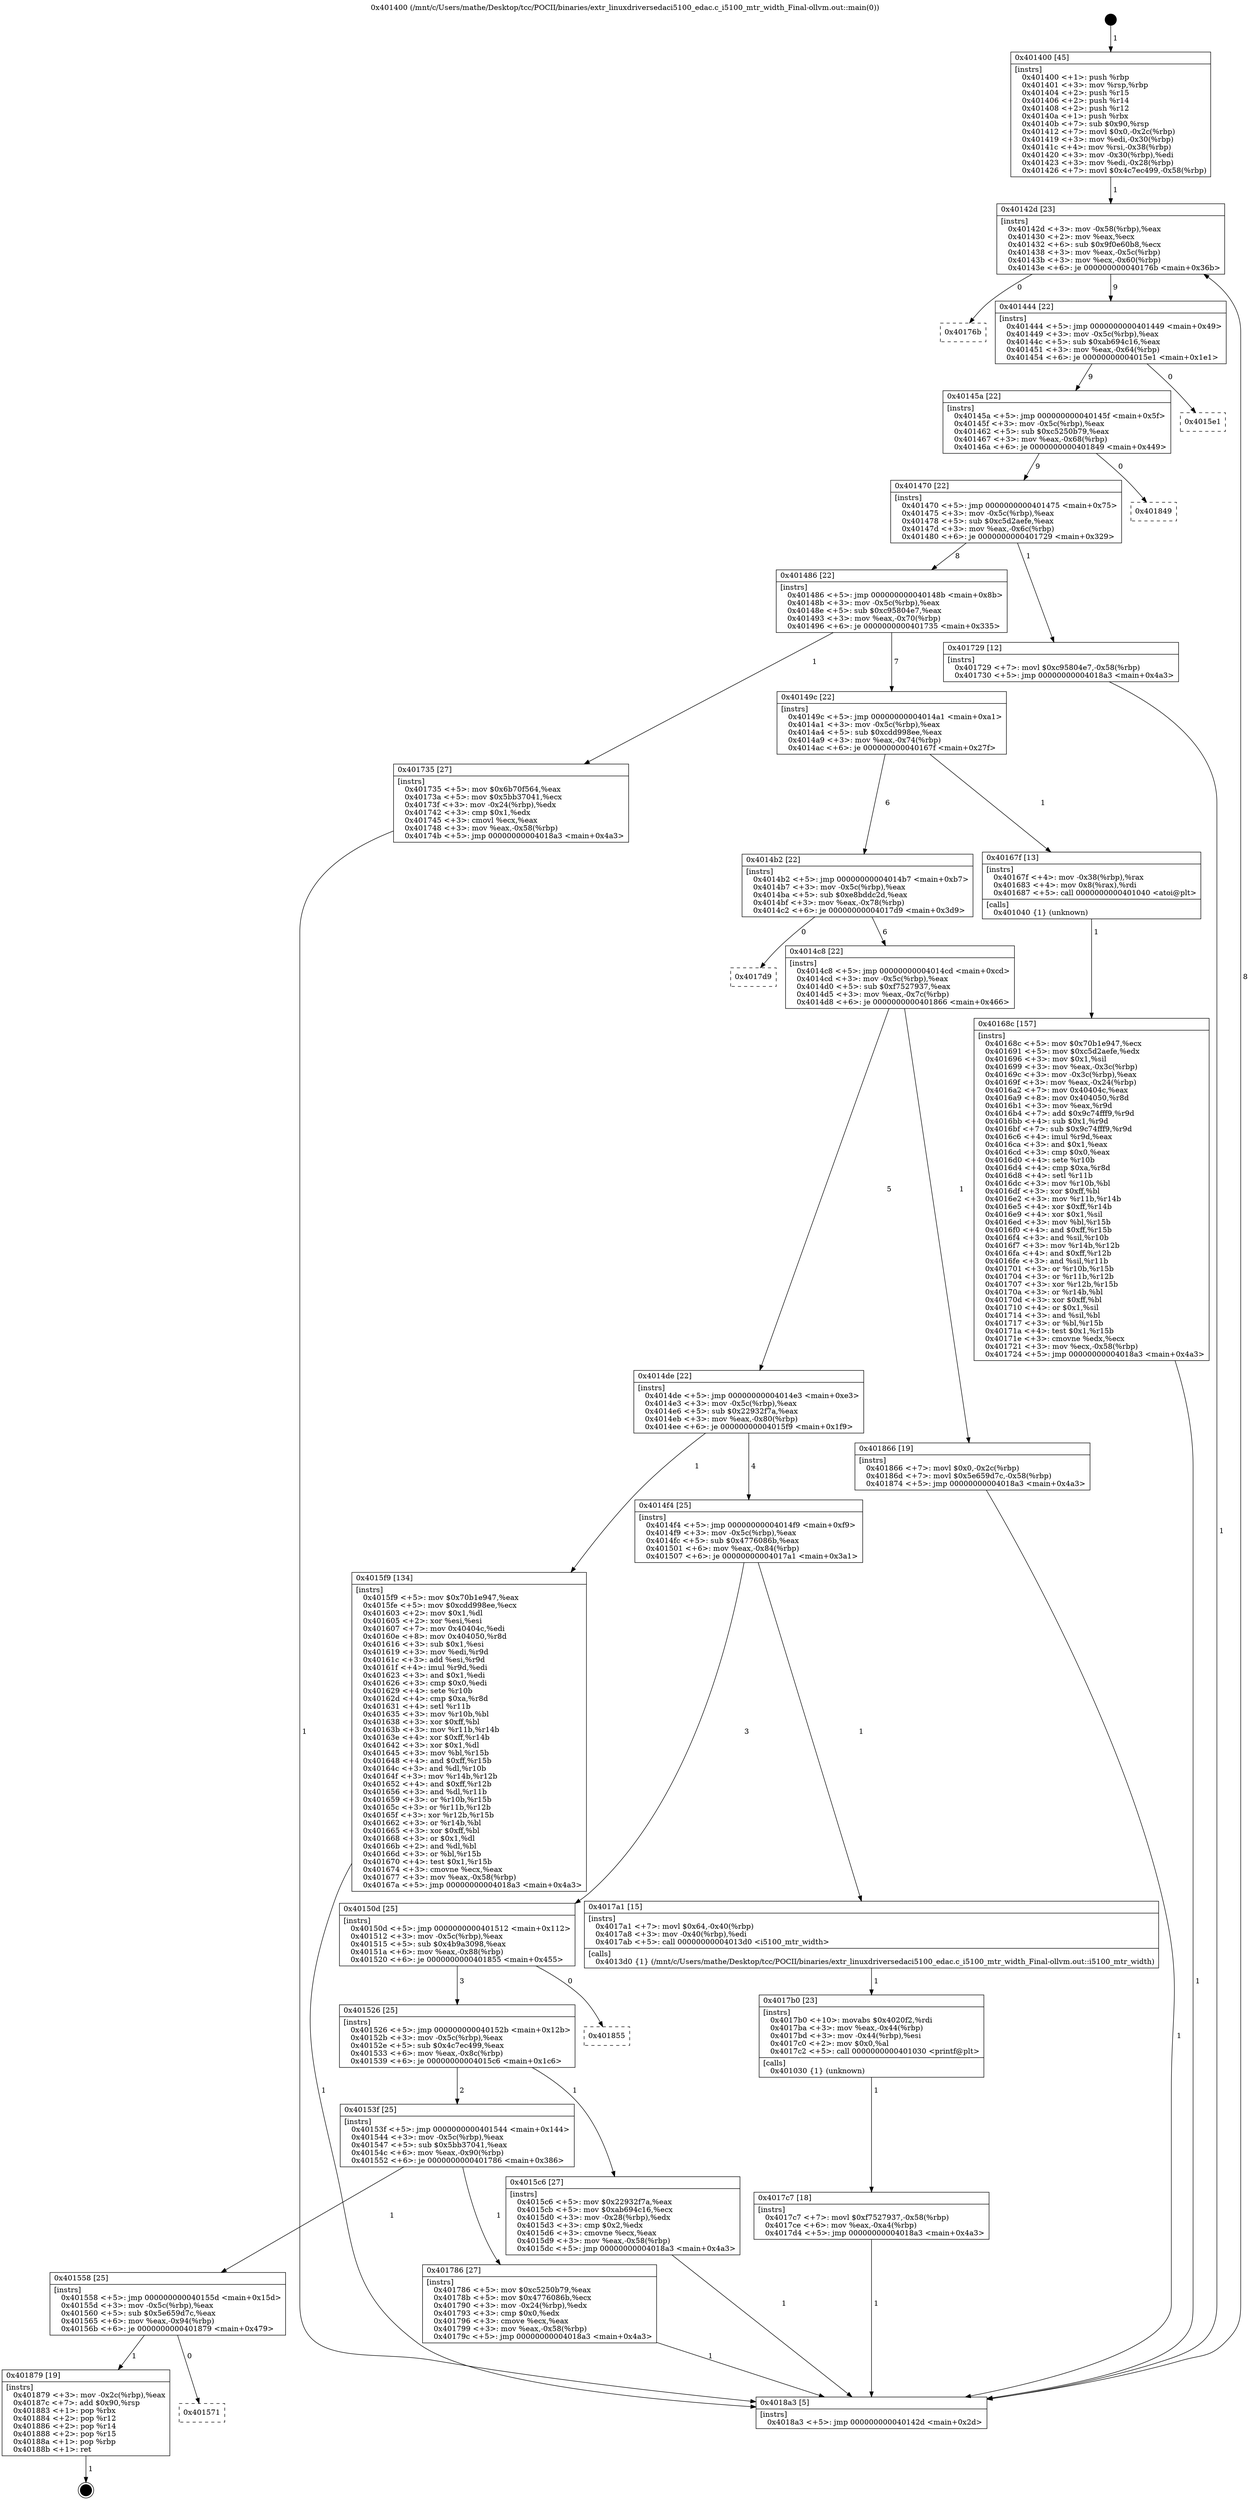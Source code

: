 digraph "0x401400" {
  label = "0x401400 (/mnt/c/Users/mathe/Desktop/tcc/POCII/binaries/extr_linuxdriversedaci5100_edac.c_i5100_mtr_width_Final-ollvm.out::main(0))"
  labelloc = "t"
  node[shape=record]

  Entry [label="",width=0.3,height=0.3,shape=circle,fillcolor=black,style=filled]
  "0x40142d" [label="{
     0x40142d [23]\l
     | [instrs]\l
     &nbsp;&nbsp;0x40142d \<+3\>: mov -0x58(%rbp),%eax\l
     &nbsp;&nbsp;0x401430 \<+2\>: mov %eax,%ecx\l
     &nbsp;&nbsp;0x401432 \<+6\>: sub $0x9f0e60b8,%ecx\l
     &nbsp;&nbsp;0x401438 \<+3\>: mov %eax,-0x5c(%rbp)\l
     &nbsp;&nbsp;0x40143b \<+3\>: mov %ecx,-0x60(%rbp)\l
     &nbsp;&nbsp;0x40143e \<+6\>: je 000000000040176b \<main+0x36b\>\l
  }"]
  "0x40176b" [label="{
     0x40176b\l
  }", style=dashed]
  "0x401444" [label="{
     0x401444 [22]\l
     | [instrs]\l
     &nbsp;&nbsp;0x401444 \<+5\>: jmp 0000000000401449 \<main+0x49\>\l
     &nbsp;&nbsp;0x401449 \<+3\>: mov -0x5c(%rbp),%eax\l
     &nbsp;&nbsp;0x40144c \<+5\>: sub $0xab694c16,%eax\l
     &nbsp;&nbsp;0x401451 \<+3\>: mov %eax,-0x64(%rbp)\l
     &nbsp;&nbsp;0x401454 \<+6\>: je 00000000004015e1 \<main+0x1e1\>\l
  }"]
  Exit [label="",width=0.3,height=0.3,shape=circle,fillcolor=black,style=filled,peripheries=2]
  "0x4015e1" [label="{
     0x4015e1\l
  }", style=dashed]
  "0x40145a" [label="{
     0x40145a [22]\l
     | [instrs]\l
     &nbsp;&nbsp;0x40145a \<+5\>: jmp 000000000040145f \<main+0x5f\>\l
     &nbsp;&nbsp;0x40145f \<+3\>: mov -0x5c(%rbp),%eax\l
     &nbsp;&nbsp;0x401462 \<+5\>: sub $0xc5250b79,%eax\l
     &nbsp;&nbsp;0x401467 \<+3\>: mov %eax,-0x68(%rbp)\l
     &nbsp;&nbsp;0x40146a \<+6\>: je 0000000000401849 \<main+0x449\>\l
  }"]
  "0x401571" [label="{
     0x401571\l
  }", style=dashed]
  "0x401849" [label="{
     0x401849\l
  }", style=dashed]
  "0x401470" [label="{
     0x401470 [22]\l
     | [instrs]\l
     &nbsp;&nbsp;0x401470 \<+5\>: jmp 0000000000401475 \<main+0x75\>\l
     &nbsp;&nbsp;0x401475 \<+3\>: mov -0x5c(%rbp),%eax\l
     &nbsp;&nbsp;0x401478 \<+5\>: sub $0xc5d2aefe,%eax\l
     &nbsp;&nbsp;0x40147d \<+3\>: mov %eax,-0x6c(%rbp)\l
     &nbsp;&nbsp;0x401480 \<+6\>: je 0000000000401729 \<main+0x329\>\l
  }"]
  "0x401879" [label="{
     0x401879 [19]\l
     | [instrs]\l
     &nbsp;&nbsp;0x401879 \<+3\>: mov -0x2c(%rbp),%eax\l
     &nbsp;&nbsp;0x40187c \<+7\>: add $0x90,%rsp\l
     &nbsp;&nbsp;0x401883 \<+1\>: pop %rbx\l
     &nbsp;&nbsp;0x401884 \<+2\>: pop %r12\l
     &nbsp;&nbsp;0x401886 \<+2\>: pop %r14\l
     &nbsp;&nbsp;0x401888 \<+2\>: pop %r15\l
     &nbsp;&nbsp;0x40188a \<+1\>: pop %rbp\l
     &nbsp;&nbsp;0x40188b \<+1\>: ret\l
  }"]
  "0x401729" [label="{
     0x401729 [12]\l
     | [instrs]\l
     &nbsp;&nbsp;0x401729 \<+7\>: movl $0xc95804e7,-0x58(%rbp)\l
     &nbsp;&nbsp;0x401730 \<+5\>: jmp 00000000004018a3 \<main+0x4a3\>\l
  }"]
  "0x401486" [label="{
     0x401486 [22]\l
     | [instrs]\l
     &nbsp;&nbsp;0x401486 \<+5\>: jmp 000000000040148b \<main+0x8b\>\l
     &nbsp;&nbsp;0x40148b \<+3\>: mov -0x5c(%rbp),%eax\l
     &nbsp;&nbsp;0x40148e \<+5\>: sub $0xc95804e7,%eax\l
     &nbsp;&nbsp;0x401493 \<+3\>: mov %eax,-0x70(%rbp)\l
     &nbsp;&nbsp;0x401496 \<+6\>: je 0000000000401735 \<main+0x335\>\l
  }"]
  "0x4017c7" [label="{
     0x4017c7 [18]\l
     | [instrs]\l
     &nbsp;&nbsp;0x4017c7 \<+7\>: movl $0xf7527937,-0x58(%rbp)\l
     &nbsp;&nbsp;0x4017ce \<+6\>: mov %eax,-0xa4(%rbp)\l
     &nbsp;&nbsp;0x4017d4 \<+5\>: jmp 00000000004018a3 \<main+0x4a3\>\l
  }"]
  "0x401735" [label="{
     0x401735 [27]\l
     | [instrs]\l
     &nbsp;&nbsp;0x401735 \<+5\>: mov $0x6b70f564,%eax\l
     &nbsp;&nbsp;0x40173a \<+5\>: mov $0x5bb37041,%ecx\l
     &nbsp;&nbsp;0x40173f \<+3\>: mov -0x24(%rbp),%edx\l
     &nbsp;&nbsp;0x401742 \<+3\>: cmp $0x1,%edx\l
     &nbsp;&nbsp;0x401745 \<+3\>: cmovl %ecx,%eax\l
     &nbsp;&nbsp;0x401748 \<+3\>: mov %eax,-0x58(%rbp)\l
     &nbsp;&nbsp;0x40174b \<+5\>: jmp 00000000004018a3 \<main+0x4a3\>\l
  }"]
  "0x40149c" [label="{
     0x40149c [22]\l
     | [instrs]\l
     &nbsp;&nbsp;0x40149c \<+5\>: jmp 00000000004014a1 \<main+0xa1\>\l
     &nbsp;&nbsp;0x4014a1 \<+3\>: mov -0x5c(%rbp),%eax\l
     &nbsp;&nbsp;0x4014a4 \<+5\>: sub $0xcdd998ee,%eax\l
     &nbsp;&nbsp;0x4014a9 \<+3\>: mov %eax,-0x74(%rbp)\l
     &nbsp;&nbsp;0x4014ac \<+6\>: je 000000000040167f \<main+0x27f\>\l
  }"]
  "0x4017b0" [label="{
     0x4017b0 [23]\l
     | [instrs]\l
     &nbsp;&nbsp;0x4017b0 \<+10\>: movabs $0x4020f2,%rdi\l
     &nbsp;&nbsp;0x4017ba \<+3\>: mov %eax,-0x44(%rbp)\l
     &nbsp;&nbsp;0x4017bd \<+3\>: mov -0x44(%rbp),%esi\l
     &nbsp;&nbsp;0x4017c0 \<+2\>: mov $0x0,%al\l
     &nbsp;&nbsp;0x4017c2 \<+5\>: call 0000000000401030 \<printf@plt\>\l
     | [calls]\l
     &nbsp;&nbsp;0x401030 \{1\} (unknown)\l
  }"]
  "0x40167f" [label="{
     0x40167f [13]\l
     | [instrs]\l
     &nbsp;&nbsp;0x40167f \<+4\>: mov -0x38(%rbp),%rax\l
     &nbsp;&nbsp;0x401683 \<+4\>: mov 0x8(%rax),%rdi\l
     &nbsp;&nbsp;0x401687 \<+5\>: call 0000000000401040 \<atoi@plt\>\l
     | [calls]\l
     &nbsp;&nbsp;0x401040 \{1\} (unknown)\l
  }"]
  "0x4014b2" [label="{
     0x4014b2 [22]\l
     | [instrs]\l
     &nbsp;&nbsp;0x4014b2 \<+5\>: jmp 00000000004014b7 \<main+0xb7\>\l
     &nbsp;&nbsp;0x4014b7 \<+3\>: mov -0x5c(%rbp),%eax\l
     &nbsp;&nbsp;0x4014ba \<+5\>: sub $0xe8bddc2d,%eax\l
     &nbsp;&nbsp;0x4014bf \<+3\>: mov %eax,-0x78(%rbp)\l
     &nbsp;&nbsp;0x4014c2 \<+6\>: je 00000000004017d9 \<main+0x3d9\>\l
  }"]
  "0x401558" [label="{
     0x401558 [25]\l
     | [instrs]\l
     &nbsp;&nbsp;0x401558 \<+5\>: jmp 000000000040155d \<main+0x15d\>\l
     &nbsp;&nbsp;0x40155d \<+3\>: mov -0x5c(%rbp),%eax\l
     &nbsp;&nbsp;0x401560 \<+5\>: sub $0x5e659d7c,%eax\l
     &nbsp;&nbsp;0x401565 \<+6\>: mov %eax,-0x94(%rbp)\l
     &nbsp;&nbsp;0x40156b \<+6\>: je 0000000000401879 \<main+0x479\>\l
  }"]
  "0x4017d9" [label="{
     0x4017d9\l
  }", style=dashed]
  "0x4014c8" [label="{
     0x4014c8 [22]\l
     | [instrs]\l
     &nbsp;&nbsp;0x4014c8 \<+5\>: jmp 00000000004014cd \<main+0xcd\>\l
     &nbsp;&nbsp;0x4014cd \<+3\>: mov -0x5c(%rbp),%eax\l
     &nbsp;&nbsp;0x4014d0 \<+5\>: sub $0xf7527937,%eax\l
     &nbsp;&nbsp;0x4014d5 \<+3\>: mov %eax,-0x7c(%rbp)\l
     &nbsp;&nbsp;0x4014d8 \<+6\>: je 0000000000401866 \<main+0x466\>\l
  }"]
  "0x401786" [label="{
     0x401786 [27]\l
     | [instrs]\l
     &nbsp;&nbsp;0x401786 \<+5\>: mov $0xc5250b79,%eax\l
     &nbsp;&nbsp;0x40178b \<+5\>: mov $0x4776086b,%ecx\l
     &nbsp;&nbsp;0x401790 \<+3\>: mov -0x24(%rbp),%edx\l
     &nbsp;&nbsp;0x401793 \<+3\>: cmp $0x0,%edx\l
     &nbsp;&nbsp;0x401796 \<+3\>: cmove %ecx,%eax\l
     &nbsp;&nbsp;0x401799 \<+3\>: mov %eax,-0x58(%rbp)\l
     &nbsp;&nbsp;0x40179c \<+5\>: jmp 00000000004018a3 \<main+0x4a3\>\l
  }"]
  "0x401866" [label="{
     0x401866 [19]\l
     | [instrs]\l
     &nbsp;&nbsp;0x401866 \<+7\>: movl $0x0,-0x2c(%rbp)\l
     &nbsp;&nbsp;0x40186d \<+7\>: movl $0x5e659d7c,-0x58(%rbp)\l
     &nbsp;&nbsp;0x401874 \<+5\>: jmp 00000000004018a3 \<main+0x4a3\>\l
  }"]
  "0x4014de" [label="{
     0x4014de [22]\l
     | [instrs]\l
     &nbsp;&nbsp;0x4014de \<+5\>: jmp 00000000004014e3 \<main+0xe3\>\l
     &nbsp;&nbsp;0x4014e3 \<+3\>: mov -0x5c(%rbp),%eax\l
     &nbsp;&nbsp;0x4014e6 \<+5\>: sub $0x22932f7a,%eax\l
     &nbsp;&nbsp;0x4014eb \<+3\>: mov %eax,-0x80(%rbp)\l
     &nbsp;&nbsp;0x4014ee \<+6\>: je 00000000004015f9 \<main+0x1f9\>\l
  }"]
  "0x40168c" [label="{
     0x40168c [157]\l
     | [instrs]\l
     &nbsp;&nbsp;0x40168c \<+5\>: mov $0x70b1e947,%ecx\l
     &nbsp;&nbsp;0x401691 \<+5\>: mov $0xc5d2aefe,%edx\l
     &nbsp;&nbsp;0x401696 \<+3\>: mov $0x1,%sil\l
     &nbsp;&nbsp;0x401699 \<+3\>: mov %eax,-0x3c(%rbp)\l
     &nbsp;&nbsp;0x40169c \<+3\>: mov -0x3c(%rbp),%eax\l
     &nbsp;&nbsp;0x40169f \<+3\>: mov %eax,-0x24(%rbp)\l
     &nbsp;&nbsp;0x4016a2 \<+7\>: mov 0x40404c,%eax\l
     &nbsp;&nbsp;0x4016a9 \<+8\>: mov 0x404050,%r8d\l
     &nbsp;&nbsp;0x4016b1 \<+3\>: mov %eax,%r9d\l
     &nbsp;&nbsp;0x4016b4 \<+7\>: add $0x9c74fff9,%r9d\l
     &nbsp;&nbsp;0x4016bb \<+4\>: sub $0x1,%r9d\l
     &nbsp;&nbsp;0x4016bf \<+7\>: sub $0x9c74fff9,%r9d\l
     &nbsp;&nbsp;0x4016c6 \<+4\>: imul %r9d,%eax\l
     &nbsp;&nbsp;0x4016ca \<+3\>: and $0x1,%eax\l
     &nbsp;&nbsp;0x4016cd \<+3\>: cmp $0x0,%eax\l
     &nbsp;&nbsp;0x4016d0 \<+4\>: sete %r10b\l
     &nbsp;&nbsp;0x4016d4 \<+4\>: cmp $0xa,%r8d\l
     &nbsp;&nbsp;0x4016d8 \<+4\>: setl %r11b\l
     &nbsp;&nbsp;0x4016dc \<+3\>: mov %r10b,%bl\l
     &nbsp;&nbsp;0x4016df \<+3\>: xor $0xff,%bl\l
     &nbsp;&nbsp;0x4016e2 \<+3\>: mov %r11b,%r14b\l
     &nbsp;&nbsp;0x4016e5 \<+4\>: xor $0xff,%r14b\l
     &nbsp;&nbsp;0x4016e9 \<+4\>: xor $0x1,%sil\l
     &nbsp;&nbsp;0x4016ed \<+3\>: mov %bl,%r15b\l
     &nbsp;&nbsp;0x4016f0 \<+4\>: and $0xff,%r15b\l
     &nbsp;&nbsp;0x4016f4 \<+3\>: and %sil,%r10b\l
     &nbsp;&nbsp;0x4016f7 \<+3\>: mov %r14b,%r12b\l
     &nbsp;&nbsp;0x4016fa \<+4\>: and $0xff,%r12b\l
     &nbsp;&nbsp;0x4016fe \<+3\>: and %sil,%r11b\l
     &nbsp;&nbsp;0x401701 \<+3\>: or %r10b,%r15b\l
     &nbsp;&nbsp;0x401704 \<+3\>: or %r11b,%r12b\l
     &nbsp;&nbsp;0x401707 \<+3\>: xor %r12b,%r15b\l
     &nbsp;&nbsp;0x40170a \<+3\>: or %r14b,%bl\l
     &nbsp;&nbsp;0x40170d \<+3\>: xor $0xff,%bl\l
     &nbsp;&nbsp;0x401710 \<+4\>: or $0x1,%sil\l
     &nbsp;&nbsp;0x401714 \<+3\>: and %sil,%bl\l
     &nbsp;&nbsp;0x401717 \<+3\>: or %bl,%r15b\l
     &nbsp;&nbsp;0x40171a \<+4\>: test $0x1,%r15b\l
     &nbsp;&nbsp;0x40171e \<+3\>: cmovne %edx,%ecx\l
     &nbsp;&nbsp;0x401721 \<+3\>: mov %ecx,-0x58(%rbp)\l
     &nbsp;&nbsp;0x401724 \<+5\>: jmp 00000000004018a3 \<main+0x4a3\>\l
  }"]
  "0x4015f9" [label="{
     0x4015f9 [134]\l
     | [instrs]\l
     &nbsp;&nbsp;0x4015f9 \<+5\>: mov $0x70b1e947,%eax\l
     &nbsp;&nbsp;0x4015fe \<+5\>: mov $0xcdd998ee,%ecx\l
     &nbsp;&nbsp;0x401603 \<+2\>: mov $0x1,%dl\l
     &nbsp;&nbsp;0x401605 \<+2\>: xor %esi,%esi\l
     &nbsp;&nbsp;0x401607 \<+7\>: mov 0x40404c,%edi\l
     &nbsp;&nbsp;0x40160e \<+8\>: mov 0x404050,%r8d\l
     &nbsp;&nbsp;0x401616 \<+3\>: sub $0x1,%esi\l
     &nbsp;&nbsp;0x401619 \<+3\>: mov %edi,%r9d\l
     &nbsp;&nbsp;0x40161c \<+3\>: add %esi,%r9d\l
     &nbsp;&nbsp;0x40161f \<+4\>: imul %r9d,%edi\l
     &nbsp;&nbsp;0x401623 \<+3\>: and $0x1,%edi\l
     &nbsp;&nbsp;0x401626 \<+3\>: cmp $0x0,%edi\l
     &nbsp;&nbsp;0x401629 \<+4\>: sete %r10b\l
     &nbsp;&nbsp;0x40162d \<+4\>: cmp $0xa,%r8d\l
     &nbsp;&nbsp;0x401631 \<+4\>: setl %r11b\l
     &nbsp;&nbsp;0x401635 \<+3\>: mov %r10b,%bl\l
     &nbsp;&nbsp;0x401638 \<+3\>: xor $0xff,%bl\l
     &nbsp;&nbsp;0x40163b \<+3\>: mov %r11b,%r14b\l
     &nbsp;&nbsp;0x40163e \<+4\>: xor $0xff,%r14b\l
     &nbsp;&nbsp;0x401642 \<+3\>: xor $0x1,%dl\l
     &nbsp;&nbsp;0x401645 \<+3\>: mov %bl,%r15b\l
     &nbsp;&nbsp;0x401648 \<+4\>: and $0xff,%r15b\l
     &nbsp;&nbsp;0x40164c \<+3\>: and %dl,%r10b\l
     &nbsp;&nbsp;0x40164f \<+3\>: mov %r14b,%r12b\l
     &nbsp;&nbsp;0x401652 \<+4\>: and $0xff,%r12b\l
     &nbsp;&nbsp;0x401656 \<+3\>: and %dl,%r11b\l
     &nbsp;&nbsp;0x401659 \<+3\>: or %r10b,%r15b\l
     &nbsp;&nbsp;0x40165c \<+3\>: or %r11b,%r12b\l
     &nbsp;&nbsp;0x40165f \<+3\>: xor %r12b,%r15b\l
     &nbsp;&nbsp;0x401662 \<+3\>: or %r14b,%bl\l
     &nbsp;&nbsp;0x401665 \<+3\>: xor $0xff,%bl\l
     &nbsp;&nbsp;0x401668 \<+3\>: or $0x1,%dl\l
     &nbsp;&nbsp;0x40166b \<+2\>: and %dl,%bl\l
     &nbsp;&nbsp;0x40166d \<+3\>: or %bl,%r15b\l
     &nbsp;&nbsp;0x401670 \<+4\>: test $0x1,%r15b\l
     &nbsp;&nbsp;0x401674 \<+3\>: cmovne %ecx,%eax\l
     &nbsp;&nbsp;0x401677 \<+3\>: mov %eax,-0x58(%rbp)\l
     &nbsp;&nbsp;0x40167a \<+5\>: jmp 00000000004018a3 \<main+0x4a3\>\l
  }"]
  "0x4014f4" [label="{
     0x4014f4 [25]\l
     | [instrs]\l
     &nbsp;&nbsp;0x4014f4 \<+5\>: jmp 00000000004014f9 \<main+0xf9\>\l
     &nbsp;&nbsp;0x4014f9 \<+3\>: mov -0x5c(%rbp),%eax\l
     &nbsp;&nbsp;0x4014fc \<+5\>: sub $0x4776086b,%eax\l
     &nbsp;&nbsp;0x401501 \<+6\>: mov %eax,-0x84(%rbp)\l
     &nbsp;&nbsp;0x401507 \<+6\>: je 00000000004017a1 \<main+0x3a1\>\l
  }"]
  "0x401400" [label="{
     0x401400 [45]\l
     | [instrs]\l
     &nbsp;&nbsp;0x401400 \<+1\>: push %rbp\l
     &nbsp;&nbsp;0x401401 \<+3\>: mov %rsp,%rbp\l
     &nbsp;&nbsp;0x401404 \<+2\>: push %r15\l
     &nbsp;&nbsp;0x401406 \<+2\>: push %r14\l
     &nbsp;&nbsp;0x401408 \<+2\>: push %r12\l
     &nbsp;&nbsp;0x40140a \<+1\>: push %rbx\l
     &nbsp;&nbsp;0x40140b \<+7\>: sub $0x90,%rsp\l
     &nbsp;&nbsp;0x401412 \<+7\>: movl $0x0,-0x2c(%rbp)\l
     &nbsp;&nbsp;0x401419 \<+3\>: mov %edi,-0x30(%rbp)\l
     &nbsp;&nbsp;0x40141c \<+4\>: mov %rsi,-0x38(%rbp)\l
     &nbsp;&nbsp;0x401420 \<+3\>: mov -0x30(%rbp),%edi\l
     &nbsp;&nbsp;0x401423 \<+3\>: mov %edi,-0x28(%rbp)\l
     &nbsp;&nbsp;0x401426 \<+7\>: movl $0x4c7ec499,-0x58(%rbp)\l
  }"]
  "0x4017a1" [label="{
     0x4017a1 [15]\l
     | [instrs]\l
     &nbsp;&nbsp;0x4017a1 \<+7\>: movl $0x64,-0x40(%rbp)\l
     &nbsp;&nbsp;0x4017a8 \<+3\>: mov -0x40(%rbp),%edi\l
     &nbsp;&nbsp;0x4017ab \<+5\>: call 00000000004013d0 \<i5100_mtr_width\>\l
     | [calls]\l
     &nbsp;&nbsp;0x4013d0 \{1\} (/mnt/c/Users/mathe/Desktop/tcc/POCII/binaries/extr_linuxdriversedaci5100_edac.c_i5100_mtr_width_Final-ollvm.out::i5100_mtr_width)\l
  }"]
  "0x40150d" [label="{
     0x40150d [25]\l
     | [instrs]\l
     &nbsp;&nbsp;0x40150d \<+5\>: jmp 0000000000401512 \<main+0x112\>\l
     &nbsp;&nbsp;0x401512 \<+3\>: mov -0x5c(%rbp),%eax\l
     &nbsp;&nbsp;0x401515 \<+5\>: sub $0x4b9a3098,%eax\l
     &nbsp;&nbsp;0x40151a \<+6\>: mov %eax,-0x88(%rbp)\l
     &nbsp;&nbsp;0x401520 \<+6\>: je 0000000000401855 \<main+0x455\>\l
  }"]
  "0x4018a3" [label="{
     0x4018a3 [5]\l
     | [instrs]\l
     &nbsp;&nbsp;0x4018a3 \<+5\>: jmp 000000000040142d \<main+0x2d\>\l
  }"]
  "0x401855" [label="{
     0x401855\l
  }", style=dashed]
  "0x401526" [label="{
     0x401526 [25]\l
     | [instrs]\l
     &nbsp;&nbsp;0x401526 \<+5\>: jmp 000000000040152b \<main+0x12b\>\l
     &nbsp;&nbsp;0x40152b \<+3\>: mov -0x5c(%rbp),%eax\l
     &nbsp;&nbsp;0x40152e \<+5\>: sub $0x4c7ec499,%eax\l
     &nbsp;&nbsp;0x401533 \<+6\>: mov %eax,-0x8c(%rbp)\l
     &nbsp;&nbsp;0x401539 \<+6\>: je 00000000004015c6 \<main+0x1c6\>\l
  }"]
  "0x40153f" [label="{
     0x40153f [25]\l
     | [instrs]\l
     &nbsp;&nbsp;0x40153f \<+5\>: jmp 0000000000401544 \<main+0x144\>\l
     &nbsp;&nbsp;0x401544 \<+3\>: mov -0x5c(%rbp),%eax\l
     &nbsp;&nbsp;0x401547 \<+5\>: sub $0x5bb37041,%eax\l
     &nbsp;&nbsp;0x40154c \<+6\>: mov %eax,-0x90(%rbp)\l
     &nbsp;&nbsp;0x401552 \<+6\>: je 0000000000401786 \<main+0x386\>\l
  }"]
  "0x4015c6" [label="{
     0x4015c6 [27]\l
     | [instrs]\l
     &nbsp;&nbsp;0x4015c6 \<+5\>: mov $0x22932f7a,%eax\l
     &nbsp;&nbsp;0x4015cb \<+5\>: mov $0xab694c16,%ecx\l
     &nbsp;&nbsp;0x4015d0 \<+3\>: mov -0x28(%rbp),%edx\l
     &nbsp;&nbsp;0x4015d3 \<+3\>: cmp $0x2,%edx\l
     &nbsp;&nbsp;0x4015d6 \<+3\>: cmovne %ecx,%eax\l
     &nbsp;&nbsp;0x4015d9 \<+3\>: mov %eax,-0x58(%rbp)\l
     &nbsp;&nbsp;0x4015dc \<+5\>: jmp 00000000004018a3 \<main+0x4a3\>\l
  }"]
  Entry -> "0x401400" [label=" 1"]
  "0x40142d" -> "0x40176b" [label=" 0"]
  "0x40142d" -> "0x401444" [label=" 9"]
  "0x401879" -> Exit [label=" 1"]
  "0x401444" -> "0x4015e1" [label=" 0"]
  "0x401444" -> "0x40145a" [label=" 9"]
  "0x401558" -> "0x401571" [label=" 0"]
  "0x40145a" -> "0x401849" [label=" 0"]
  "0x40145a" -> "0x401470" [label=" 9"]
  "0x401558" -> "0x401879" [label=" 1"]
  "0x401470" -> "0x401729" [label=" 1"]
  "0x401470" -> "0x401486" [label=" 8"]
  "0x401866" -> "0x4018a3" [label=" 1"]
  "0x401486" -> "0x401735" [label=" 1"]
  "0x401486" -> "0x40149c" [label=" 7"]
  "0x4017c7" -> "0x4018a3" [label=" 1"]
  "0x40149c" -> "0x40167f" [label=" 1"]
  "0x40149c" -> "0x4014b2" [label=" 6"]
  "0x4017b0" -> "0x4017c7" [label=" 1"]
  "0x4014b2" -> "0x4017d9" [label=" 0"]
  "0x4014b2" -> "0x4014c8" [label=" 6"]
  "0x4017a1" -> "0x4017b0" [label=" 1"]
  "0x4014c8" -> "0x401866" [label=" 1"]
  "0x4014c8" -> "0x4014de" [label=" 5"]
  "0x401786" -> "0x4018a3" [label=" 1"]
  "0x4014de" -> "0x4015f9" [label=" 1"]
  "0x4014de" -> "0x4014f4" [label=" 4"]
  "0x40153f" -> "0x401786" [label=" 1"]
  "0x4014f4" -> "0x4017a1" [label=" 1"]
  "0x4014f4" -> "0x40150d" [label=" 3"]
  "0x40153f" -> "0x401558" [label=" 1"]
  "0x40150d" -> "0x401855" [label=" 0"]
  "0x40150d" -> "0x401526" [label=" 3"]
  "0x401735" -> "0x4018a3" [label=" 1"]
  "0x401526" -> "0x4015c6" [label=" 1"]
  "0x401526" -> "0x40153f" [label=" 2"]
  "0x4015c6" -> "0x4018a3" [label=" 1"]
  "0x401400" -> "0x40142d" [label=" 1"]
  "0x4018a3" -> "0x40142d" [label=" 8"]
  "0x4015f9" -> "0x4018a3" [label=" 1"]
  "0x40167f" -> "0x40168c" [label=" 1"]
  "0x40168c" -> "0x4018a3" [label=" 1"]
  "0x401729" -> "0x4018a3" [label=" 1"]
}
